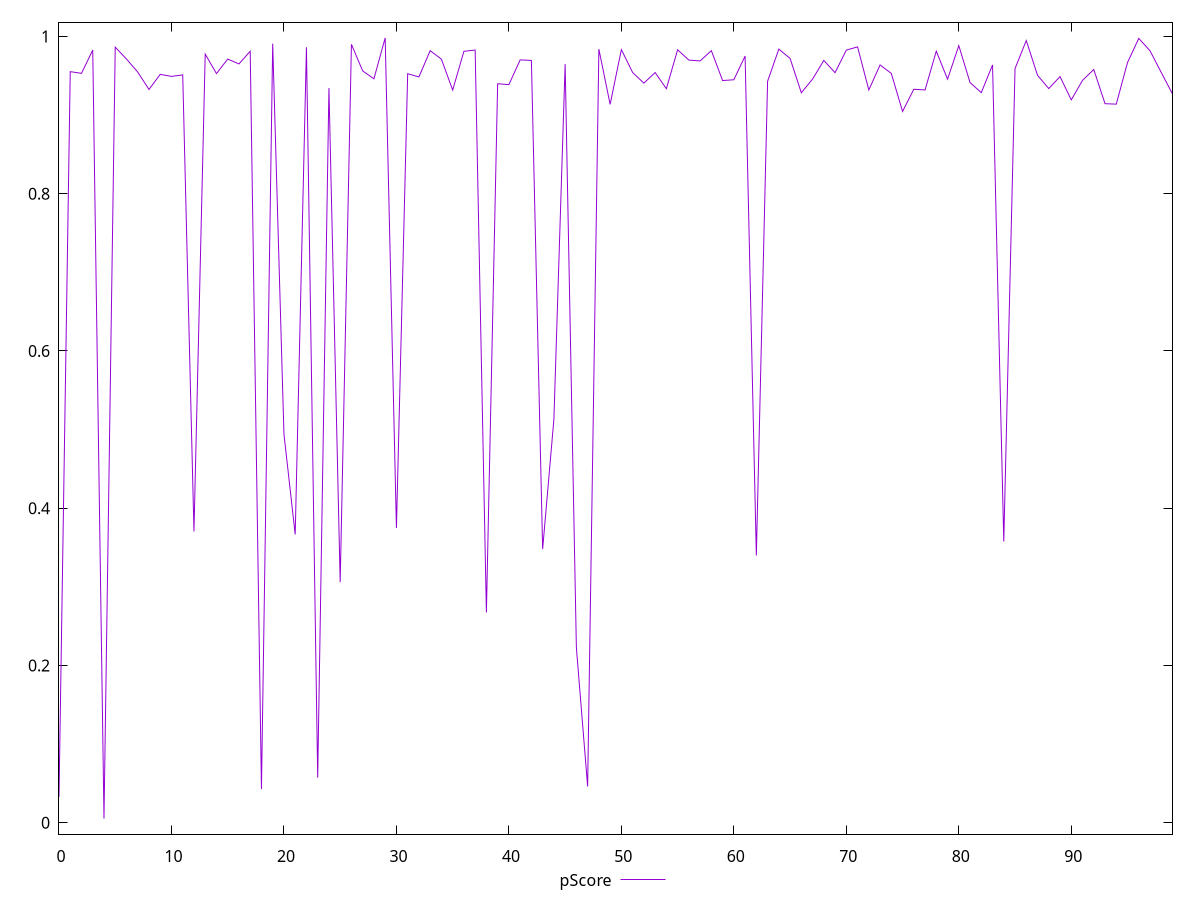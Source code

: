 reset

$pScore <<EOF
0 0.033178609116381264
1 0.955190260345613
2 0.953082045602708
3 0.9826557627509287
4 0.00551954327438392
5 0.9863382614831643
6 0.9712144811592971
7 0.9546157705770661
8 0.9325225292173929
9 0.9517594679023957
10 0.9491544157952324
11 0.9510960213310673
12 0.3705591698016649
13 0.9774803657750255
14 0.9527897114263665
15 0.9712218548312994
16 0.965008766747478
17 0.9811172304917305
18 0.042869956684493504
19 0.9907692594147286
20 0.4942675531355226
21 0.3667656869223368
22 0.9861590793444133
23 0.05743788733628541
24 0.9343189875414158
25 0.3061511843575216
26 0.9899516068568783
27 0.9561333934251584
28 0.9461437913077335
29 0.9981073663439382
30 0.37492984900421794
31 0.9525711447434769
32 0.9484967935693476
33 0.9818872131620697
34 0.9710887543885718
35 0.9317756845206547
36 0.9810435982975166
37 0.9827036694332996
38 0.26748928495477686
39 0.939866264794797
40 0.9386866300758094
41 0.970143645074676
42 0.9694684516242403
43 0.34812146704764296
44 0.513020078525232
45 0.9647837276733084
46 0.2227992296930702
47 0.04630380537027978
48 0.9838627365602095
49 0.9136088137723074
50 0.9832117253676673
51 0.9540930273355108
52 0.9405790855412368
53 0.9540950743475902
54 0.9335302971368895
55 0.9830295333925273
56 0.9699015890355511
57 0.9688476728246472
58 0.981872023310316
59 0.9439019492740333
60 0.9448960262278037
61 0.9750545346235944
62 0.33989263952533255
63 0.9430032398964099
64 0.9838945383171005
65 0.9720300021458277
66 0.9283536372880739
67 0.945730887709421
68 0.9694777112901127
69 0.9538702677912798
70 0.9826057286708325
71 0.9866969112426391
72 0.931944172964198
73 0.963727397530556
74 0.9529438174522086
75 0.9045294881165928
76 0.9328385954137517
77 0.9319275717641167
78 0.9812488208634782
79 0.9456284298203886
80 0.9882526165179443
81 0.9413395373216211
82 0.9285175286605992
83 0.9637207955244954
84 0.3577026950622409
85 0.9591021703474254
86 0.9947602522738926
87 0.9505709998443284
88 0.933657045476005
89 0.9489114793146765
90 0.9192965567069461
91 0.9441552288933115
92 0.9579075583225225
93 0.914463706374246
94 0.9138889702583746
95 0.9667335387685323
96 0.9974855112242911
97 0.9817421334880521
98 0.9541672678930553
99 0.926777923511606
EOF

set key outside below
set xrange [0:99]
set yrange [-0.014332213187007163:1.0179591228053293]
set trange [-0.014332213187007163:1.0179591228053293]
set terminal svg size 640, 500 enhanced background rgb 'white'
set output "report/report_00029_2021-02-24T13-36-40.390Z/largest-contentful-paint/samples/agenda/pScore/values.svg"

plot $pScore title "pScore" with line

reset
